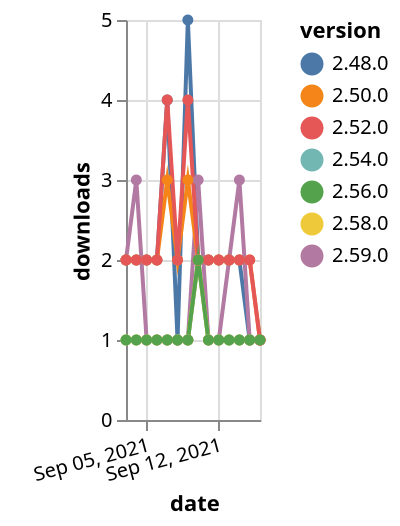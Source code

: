 {"$schema": "https://vega.github.io/schema/vega-lite/v5.json", "description": "A simple bar chart with embedded data.", "data": {"values": [{"date": "2021-09-03", "total": 252, "delta": 1, "version": "2.54.0"}, {"date": "2021-09-04", "total": 253, "delta": 1, "version": "2.54.0"}, {"date": "2021-09-05", "total": 254, "delta": 1, "version": "2.54.0"}, {"date": "2021-09-06", "total": 255, "delta": 1, "version": "2.54.0"}, {"date": "2021-09-07", "total": 256, "delta": 1, "version": "2.54.0"}, {"date": "2021-09-08", "total": 257, "delta": 1, "version": "2.54.0"}, {"date": "2021-09-09", "total": 258, "delta": 1, "version": "2.54.0"}, {"date": "2021-09-10", "total": 260, "delta": 2, "version": "2.54.0"}, {"date": "2021-09-11", "total": 261, "delta": 1, "version": "2.54.0"}, {"date": "2021-09-12", "total": 262, "delta": 1, "version": "2.54.0"}, {"date": "2021-09-13", "total": 263, "delta": 1, "version": "2.54.0"}, {"date": "2021-09-14", "total": 264, "delta": 1, "version": "2.54.0"}, {"date": "2021-09-15", "total": 265, "delta": 1, "version": "2.54.0"}, {"date": "2021-09-16", "total": 266, "delta": 1, "version": "2.54.0"}, {"date": "2021-09-03", "total": 3174, "delta": 2, "version": "2.48.0"}, {"date": "2021-09-04", "total": 3176, "delta": 2, "version": "2.48.0"}, {"date": "2021-09-05", "total": 3178, "delta": 2, "version": "2.48.0"}, {"date": "2021-09-06", "total": 3180, "delta": 2, "version": "2.48.0"}, {"date": "2021-09-07", "total": 3184, "delta": 4, "version": "2.48.0"}, {"date": "2021-09-08", "total": 3185, "delta": 1, "version": "2.48.0"}, {"date": "2021-09-09", "total": 3190, "delta": 5, "version": "2.48.0"}, {"date": "2021-09-10", "total": 3192, "delta": 2, "version": "2.48.0"}, {"date": "2021-09-11", "total": 3194, "delta": 2, "version": "2.48.0"}, {"date": "2021-09-12", "total": 3196, "delta": 2, "version": "2.48.0"}, {"date": "2021-09-13", "total": 3198, "delta": 2, "version": "2.48.0"}, {"date": "2021-09-14", "total": 3200, "delta": 2, "version": "2.48.0"}, {"date": "2021-09-15", "total": 3201, "delta": 1, "version": "2.48.0"}, {"date": "2021-09-16", "total": 3202, "delta": 1, "version": "2.48.0"}, {"date": "2021-09-03", "total": 172, "delta": 2, "version": "2.59.0"}, {"date": "2021-09-04", "total": 175, "delta": 3, "version": "2.59.0"}, {"date": "2021-09-05", "total": 176, "delta": 1, "version": "2.59.0"}, {"date": "2021-09-06", "total": 177, "delta": 1, "version": "2.59.0"}, {"date": "2021-09-07", "total": 178, "delta": 1, "version": "2.59.0"}, {"date": "2021-09-08", "total": 179, "delta": 1, "version": "2.59.0"}, {"date": "2021-09-09", "total": 180, "delta": 1, "version": "2.59.0"}, {"date": "2021-09-10", "total": 183, "delta": 3, "version": "2.59.0"}, {"date": "2021-09-11", "total": 184, "delta": 1, "version": "2.59.0"}, {"date": "2021-09-12", "total": 185, "delta": 1, "version": "2.59.0"}, {"date": "2021-09-13", "total": 187, "delta": 2, "version": "2.59.0"}, {"date": "2021-09-14", "total": 190, "delta": 3, "version": "2.59.0"}, {"date": "2021-09-15", "total": 191, "delta": 1, "version": "2.59.0"}, {"date": "2021-09-16", "total": 192, "delta": 1, "version": "2.59.0"}, {"date": "2021-09-03", "total": 2623, "delta": 2, "version": "2.50.0"}, {"date": "2021-09-04", "total": 2625, "delta": 2, "version": "2.50.0"}, {"date": "2021-09-05", "total": 2627, "delta": 2, "version": "2.50.0"}, {"date": "2021-09-06", "total": 2629, "delta": 2, "version": "2.50.0"}, {"date": "2021-09-07", "total": 2632, "delta": 3, "version": "2.50.0"}, {"date": "2021-09-08", "total": 2634, "delta": 2, "version": "2.50.0"}, {"date": "2021-09-09", "total": 2637, "delta": 3, "version": "2.50.0"}, {"date": "2021-09-10", "total": 2639, "delta": 2, "version": "2.50.0"}, {"date": "2021-09-11", "total": 2641, "delta": 2, "version": "2.50.0"}, {"date": "2021-09-12", "total": 2643, "delta": 2, "version": "2.50.0"}, {"date": "2021-09-13", "total": 2645, "delta": 2, "version": "2.50.0"}, {"date": "2021-09-14", "total": 2647, "delta": 2, "version": "2.50.0"}, {"date": "2021-09-15", "total": 2649, "delta": 2, "version": "2.50.0"}, {"date": "2021-09-16", "total": 2650, "delta": 1, "version": "2.50.0"}, {"date": "2021-09-03", "total": 186, "delta": 1, "version": "2.58.0"}, {"date": "2021-09-04", "total": 187, "delta": 1, "version": "2.58.0"}, {"date": "2021-09-05", "total": 188, "delta": 1, "version": "2.58.0"}, {"date": "2021-09-06", "total": 189, "delta": 1, "version": "2.58.0"}, {"date": "2021-09-07", "total": 190, "delta": 1, "version": "2.58.0"}, {"date": "2021-09-08", "total": 191, "delta": 1, "version": "2.58.0"}, {"date": "2021-09-09", "total": 192, "delta": 1, "version": "2.58.0"}, {"date": "2021-09-10", "total": 194, "delta": 2, "version": "2.58.0"}, {"date": "2021-09-11", "total": 195, "delta": 1, "version": "2.58.0"}, {"date": "2021-09-12", "total": 196, "delta": 1, "version": "2.58.0"}, {"date": "2021-09-13", "total": 197, "delta": 1, "version": "2.58.0"}, {"date": "2021-09-14", "total": 198, "delta": 1, "version": "2.58.0"}, {"date": "2021-09-15", "total": 199, "delta": 1, "version": "2.58.0"}, {"date": "2021-09-16", "total": 200, "delta": 1, "version": "2.58.0"}, {"date": "2021-09-03", "total": 2454, "delta": 2, "version": "2.52.0"}, {"date": "2021-09-04", "total": 2456, "delta": 2, "version": "2.52.0"}, {"date": "2021-09-05", "total": 2458, "delta": 2, "version": "2.52.0"}, {"date": "2021-09-06", "total": 2460, "delta": 2, "version": "2.52.0"}, {"date": "2021-09-07", "total": 2464, "delta": 4, "version": "2.52.0"}, {"date": "2021-09-08", "total": 2466, "delta": 2, "version": "2.52.0"}, {"date": "2021-09-09", "total": 2470, "delta": 4, "version": "2.52.0"}, {"date": "2021-09-10", "total": 2472, "delta": 2, "version": "2.52.0"}, {"date": "2021-09-11", "total": 2474, "delta": 2, "version": "2.52.0"}, {"date": "2021-09-12", "total": 2476, "delta": 2, "version": "2.52.0"}, {"date": "2021-09-13", "total": 2478, "delta": 2, "version": "2.52.0"}, {"date": "2021-09-14", "total": 2480, "delta": 2, "version": "2.52.0"}, {"date": "2021-09-15", "total": 2482, "delta": 2, "version": "2.52.0"}, {"date": "2021-09-16", "total": 2483, "delta": 1, "version": "2.52.0"}, {"date": "2021-09-03", "total": 194, "delta": 1, "version": "2.56.0"}, {"date": "2021-09-04", "total": 195, "delta": 1, "version": "2.56.0"}, {"date": "2021-09-05", "total": 196, "delta": 1, "version": "2.56.0"}, {"date": "2021-09-06", "total": 197, "delta": 1, "version": "2.56.0"}, {"date": "2021-09-07", "total": 198, "delta": 1, "version": "2.56.0"}, {"date": "2021-09-08", "total": 199, "delta": 1, "version": "2.56.0"}, {"date": "2021-09-09", "total": 200, "delta": 1, "version": "2.56.0"}, {"date": "2021-09-10", "total": 202, "delta": 2, "version": "2.56.0"}, {"date": "2021-09-11", "total": 203, "delta": 1, "version": "2.56.0"}, {"date": "2021-09-12", "total": 204, "delta": 1, "version": "2.56.0"}, {"date": "2021-09-13", "total": 205, "delta": 1, "version": "2.56.0"}, {"date": "2021-09-14", "total": 206, "delta": 1, "version": "2.56.0"}, {"date": "2021-09-15", "total": 207, "delta": 1, "version": "2.56.0"}, {"date": "2021-09-16", "total": 208, "delta": 1, "version": "2.56.0"}]}, "width": "container", "mark": {"type": "line", "point": {"filled": true}}, "encoding": {"x": {"field": "date", "type": "temporal", "timeUnit": "yearmonthdate", "title": "date", "axis": {"labelAngle": -15}}, "y": {"field": "delta", "type": "quantitative", "title": "downloads"}, "color": {"field": "version", "type": "nominal"}, "tooltip": {"field": "delta"}}}